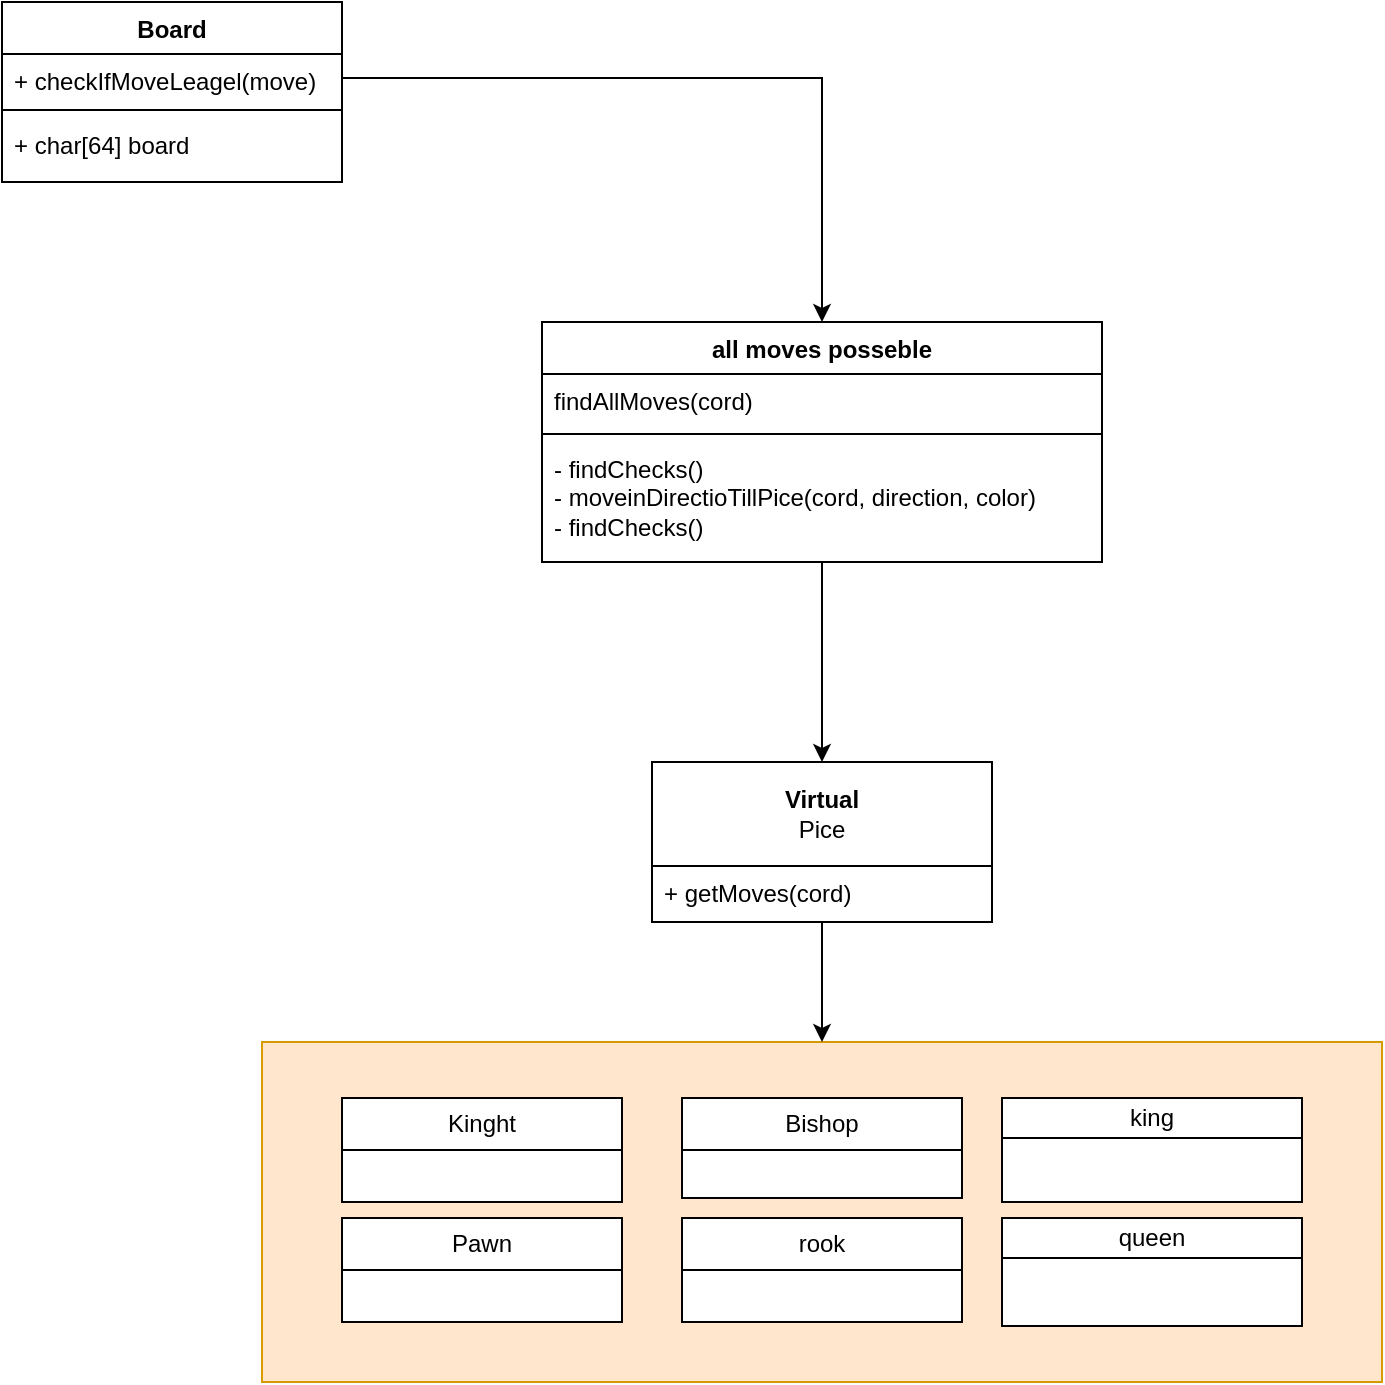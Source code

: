 <mxfile version="22.1.11" type="github">
  <diagram id="C5RBs43oDa-KdzZeNtuy" name="Page-1">
    <mxGraphModel dx="1434" dy="866" grid="1" gridSize="10" guides="1" tooltips="1" connect="1" arrows="1" fold="1" page="1" pageScale="1" pageWidth="827" pageHeight="1169" math="0" shadow="0">
      <root>
        <mxCell id="WIyWlLk6GJQsqaUBKTNV-0" />
        <mxCell id="WIyWlLk6GJQsqaUBKTNV-1" parent="WIyWlLk6GJQsqaUBKTNV-0" />
        <mxCell id="MM423AzXzcdZw4PxK4nU-64" value="" style="html=1;whiteSpace=wrap;fillColor=#ffe6cc;strokeColor=#d79b00;" vertex="1" parent="WIyWlLk6GJQsqaUBKTNV-1">
          <mxGeometry x="550" y="640" width="560" height="170" as="geometry" />
        </mxCell>
        <mxCell id="MM423AzXzcdZw4PxK4nU-0" value="Board&lt;br&gt;" style="swimlane;fontStyle=1;align=center;verticalAlign=top;childLayout=stackLayout;horizontal=1;startSize=26;horizontalStack=0;resizeParent=1;resizeParentMax=0;resizeLast=0;collapsible=1;marginBottom=0;whiteSpace=wrap;html=1;" vertex="1" parent="WIyWlLk6GJQsqaUBKTNV-1">
          <mxGeometry x="420" y="120" width="170" height="90" as="geometry" />
        </mxCell>
        <mxCell id="MM423AzXzcdZw4PxK4nU-1" value="+ checkIfMoveLeagel(move)" style="text;strokeColor=none;fillColor=none;align=left;verticalAlign=top;spacingLeft=4;spacingRight=4;overflow=hidden;rotatable=0;points=[[0,0.5],[1,0.5]];portConstraint=eastwest;whiteSpace=wrap;html=1;" vertex="1" parent="MM423AzXzcdZw4PxK4nU-0">
          <mxGeometry y="26" width="170" height="24" as="geometry" />
        </mxCell>
        <mxCell id="MM423AzXzcdZw4PxK4nU-2" value="" style="line;strokeWidth=1;fillColor=none;align=left;verticalAlign=middle;spacingTop=-1;spacingLeft=3;spacingRight=3;rotatable=0;labelPosition=right;points=[];portConstraint=eastwest;strokeColor=inherit;" vertex="1" parent="MM423AzXzcdZw4PxK4nU-0">
          <mxGeometry y="50" width="170" height="8" as="geometry" />
        </mxCell>
        <mxCell id="MM423AzXzcdZw4PxK4nU-3" value="+ char[64] board" style="text;strokeColor=none;fillColor=none;align=left;verticalAlign=top;spacingLeft=4;spacingRight=4;overflow=hidden;rotatable=0;points=[[0,0.5],[1,0.5]];portConstraint=eastwest;whiteSpace=wrap;html=1;" vertex="1" parent="MM423AzXzcdZw4PxK4nU-0">
          <mxGeometry y="58" width="170" height="32" as="geometry" />
        </mxCell>
        <mxCell id="MM423AzXzcdZw4PxK4nU-35" style="edgeStyle=orthogonalEdgeStyle;rounded=0;orthogonalLoop=1;jettySize=auto;html=1;entryX=0.5;entryY=0;entryDx=0;entryDy=0;" edge="1" parent="WIyWlLk6GJQsqaUBKTNV-1" source="MM423AzXzcdZw4PxK4nU-12" target="MM423AzXzcdZw4PxK4nU-27">
          <mxGeometry relative="1" as="geometry" />
        </mxCell>
        <mxCell id="MM423AzXzcdZw4PxK4nU-12" value="all moves posseble" style="swimlane;fontStyle=1;align=center;verticalAlign=top;childLayout=stackLayout;horizontal=1;startSize=26;horizontalStack=0;resizeParent=1;resizeParentMax=0;resizeLast=0;collapsible=1;marginBottom=0;whiteSpace=wrap;html=1;" vertex="1" parent="WIyWlLk6GJQsqaUBKTNV-1">
          <mxGeometry x="690" y="280" width="280" height="120" as="geometry" />
        </mxCell>
        <mxCell id="MM423AzXzcdZw4PxK4nU-13" value="findAllMoves(cord)" style="text;strokeColor=none;fillColor=none;align=left;verticalAlign=top;spacingLeft=4;spacingRight=4;overflow=hidden;rotatable=0;points=[[0,0.5],[1,0.5]];portConstraint=eastwest;whiteSpace=wrap;html=1;" vertex="1" parent="MM423AzXzcdZw4PxK4nU-12">
          <mxGeometry y="26" width="280" height="26" as="geometry" />
        </mxCell>
        <mxCell id="MM423AzXzcdZw4PxK4nU-14" value="" style="line;strokeWidth=1;fillColor=none;align=left;verticalAlign=middle;spacingTop=-1;spacingLeft=3;spacingRight=3;rotatable=0;labelPosition=right;points=[];portConstraint=eastwest;strokeColor=inherit;" vertex="1" parent="MM423AzXzcdZw4PxK4nU-12">
          <mxGeometry y="52" width="280" height="8" as="geometry" />
        </mxCell>
        <mxCell id="MM423AzXzcdZw4PxK4nU-15" value="- findChecks()&lt;br&gt;- moveinDirectioTillPice(cord, direction, color)&lt;br&gt;- findChecks()" style="text;strokeColor=none;fillColor=none;align=left;verticalAlign=top;spacingLeft=4;spacingRight=4;overflow=hidden;rotatable=0;points=[[0,0.5],[1,0.5]];portConstraint=eastwest;whiteSpace=wrap;html=1;" vertex="1" parent="MM423AzXzcdZw4PxK4nU-12">
          <mxGeometry y="60" width="280" height="60" as="geometry" />
        </mxCell>
        <mxCell id="MM423AzXzcdZw4PxK4nU-66" style="edgeStyle=orthogonalEdgeStyle;rounded=0;orthogonalLoop=1;jettySize=auto;html=1;entryX=0.5;entryY=0;entryDx=0;entryDy=0;" edge="1" parent="WIyWlLk6GJQsqaUBKTNV-1" source="MM423AzXzcdZw4PxK4nU-27" target="MM423AzXzcdZw4PxK4nU-64">
          <mxGeometry relative="1" as="geometry" />
        </mxCell>
        <mxCell id="MM423AzXzcdZw4PxK4nU-27" value="&lt;b&gt;Virtual&lt;/b&gt;&lt;br&gt;Pice" style="swimlane;fontStyle=0;childLayout=stackLayout;horizontal=1;startSize=52;fillColor=none;horizontalStack=0;resizeParent=1;resizeParentMax=0;resizeLast=0;collapsible=1;marginBottom=0;whiteSpace=wrap;html=1;" vertex="1" parent="WIyWlLk6GJQsqaUBKTNV-1">
          <mxGeometry x="745" y="500" width="170" height="80" as="geometry" />
        </mxCell>
        <mxCell id="MM423AzXzcdZw4PxK4nU-29" value="+ getMoves(cord)&lt;br&gt;" style="text;strokeColor=none;fillColor=none;align=left;verticalAlign=top;spacingLeft=4;spacingRight=4;overflow=hidden;rotatable=0;points=[[0,0.5],[1,0.5]];portConstraint=eastwest;whiteSpace=wrap;html=1;" vertex="1" parent="MM423AzXzcdZw4PxK4nU-27">
          <mxGeometry y="52" width="170" height="28" as="geometry" />
        </mxCell>
        <mxCell id="MM423AzXzcdZw4PxK4nU-40" value="Pawn" style="swimlane;fontStyle=0;childLayout=stackLayout;horizontal=1;startSize=26;fillColor=default;horizontalStack=0;resizeParent=1;resizeParentMax=0;resizeLast=0;collapsible=1;marginBottom=0;whiteSpace=wrap;html=1;swimlaneFillColor=default;" vertex="1" parent="WIyWlLk6GJQsqaUBKTNV-1">
          <mxGeometry x="590" y="728" width="140" height="52" as="geometry" />
        </mxCell>
        <mxCell id="MM423AzXzcdZw4PxK4nU-44" value="Kinght" style="swimlane;fontStyle=0;childLayout=stackLayout;horizontal=1;startSize=26;fillColor=default;horizontalStack=0;resizeParent=1;resizeParentMax=0;resizeLast=0;collapsible=1;marginBottom=0;whiteSpace=wrap;html=1;swimlaneFillColor=default;" vertex="1" parent="WIyWlLk6GJQsqaUBKTNV-1">
          <mxGeometry x="590" y="668" width="140" height="52" as="geometry" />
        </mxCell>
        <mxCell id="MM423AzXzcdZw4PxK4nU-45" value="Bishop" style="swimlane;fontStyle=0;childLayout=stackLayout;horizontal=1;startSize=26;horizontalStack=0;resizeParent=1;resizeParentMax=0;resizeLast=0;collapsible=1;marginBottom=0;whiteSpace=wrap;html=1;fillColor=default;swimlaneFillColor=default;" vertex="1" parent="WIyWlLk6GJQsqaUBKTNV-1">
          <mxGeometry x="760" y="668" width="140" height="50" as="geometry" />
        </mxCell>
        <mxCell id="MM423AzXzcdZw4PxK4nU-54" value="rook" style="swimlane;fontStyle=0;childLayout=stackLayout;horizontal=1;startSize=26;fillColor=default;horizontalStack=0;resizeParent=1;resizeParentMax=0;resizeLast=0;collapsible=1;marginBottom=0;whiteSpace=wrap;html=1;swimlaneFillColor=default;" vertex="1" parent="WIyWlLk6GJQsqaUBKTNV-1">
          <mxGeometry x="760" y="728" width="140" height="52" as="geometry" />
        </mxCell>
        <mxCell id="MM423AzXzcdZw4PxK4nU-58" value="king" style="swimlane;fontStyle=0;childLayout=stackLayout;horizontal=1;startSize=20;horizontalStack=0;resizeParent=1;resizeParentMax=0;resizeLast=0;collapsible=1;marginBottom=0;whiteSpace=wrap;html=1;swimlaneFillColor=default;" vertex="1" parent="WIyWlLk6GJQsqaUBKTNV-1">
          <mxGeometry x="920" y="668" width="150" height="52" as="geometry" />
        </mxCell>
        <mxCell id="MM423AzXzcdZw4PxK4nU-62" value="queen" style="swimlane;fontStyle=0;childLayout=stackLayout;horizontal=1;startSize=20;fillColor=default;horizontalStack=0;resizeParent=1;resizeParentMax=0;resizeLast=0;collapsible=1;marginBottom=0;whiteSpace=wrap;html=1;swimlaneFillColor=default;" vertex="1" parent="WIyWlLk6GJQsqaUBKTNV-1">
          <mxGeometry x="920" y="728" width="150" height="54" as="geometry" />
        </mxCell>
        <mxCell id="MM423AzXzcdZw4PxK4nU-67" style="edgeStyle=orthogonalEdgeStyle;rounded=0;orthogonalLoop=1;jettySize=auto;html=1;exitX=1;exitY=0.5;exitDx=0;exitDy=0;" edge="1" parent="WIyWlLk6GJQsqaUBKTNV-1" source="MM423AzXzcdZw4PxK4nU-1" target="MM423AzXzcdZw4PxK4nU-12">
          <mxGeometry relative="1" as="geometry" />
        </mxCell>
      </root>
    </mxGraphModel>
  </diagram>
</mxfile>
